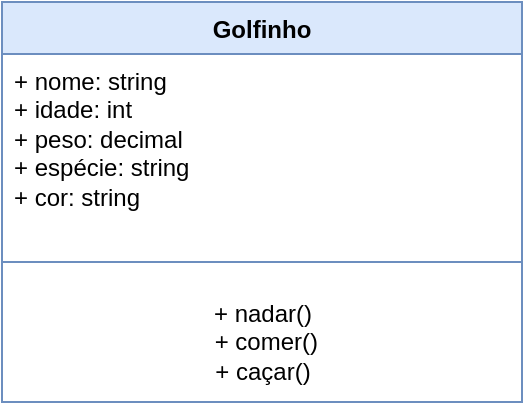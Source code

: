 <mxfile version="21.6.9" type="device">
  <diagram name="Página-1" id="NzWueQmZFCDX46-pHtz3">
    <mxGraphModel dx="1235" dy="675" grid="1" gridSize="10" guides="1" tooltips="1" connect="1" arrows="1" fold="1" page="1" pageScale="1" pageWidth="827" pageHeight="1169" math="0" shadow="0">
      <root>
        <mxCell id="0" />
        <mxCell id="1" parent="0" />
        <mxCell id="e3FiE91RJy4eAdPHZp9D-10" value="Golfinho" style="swimlane;fontStyle=1;align=center;verticalAlign=top;childLayout=stackLayout;horizontal=1;startSize=26;horizontalStack=0;resizeParent=1;resizeParentMax=0;resizeLast=0;collapsible=1;marginBottom=0;whiteSpace=wrap;html=1;fillColor=#dae8fc;strokeColor=#6c8ebf;" vertex="1" parent="1">
          <mxGeometry x="220" y="850" width="260" height="200" as="geometry" />
        </mxCell>
        <mxCell id="e3FiE91RJy4eAdPHZp9D-11" value="+ nome: string&lt;br&gt;+ idade: int&lt;br&gt;+ peso: decimal&lt;br&gt;+ espécie: string&lt;br&gt;+ cor: string" style="text;strokeColor=none;fillColor=none;align=left;verticalAlign=top;spacingLeft=4;spacingRight=4;overflow=hidden;rotatable=0;points=[[0,0.5],[1,0.5]];portConstraint=eastwest;whiteSpace=wrap;html=1;" vertex="1" parent="e3FiE91RJy4eAdPHZp9D-10">
          <mxGeometry y="26" width="260" height="94" as="geometry" />
        </mxCell>
        <mxCell id="e3FiE91RJy4eAdPHZp9D-12" value="" style="line;strokeWidth=1;fillColor=none;align=left;verticalAlign=middle;spacingTop=-1;spacingLeft=3;spacingRight=3;rotatable=0;labelPosition=right;points=[];portConstraint=eastwest;strokeColor=inherit;" vertex="1" parent="e3FiE91RJy4eAdPHZp9D-10">
          <mxGeometry y="120" width="260" height="20" as="geometry" />
        </mxCell>
        <mxCell id="e3FiE91RJy4eAdPHZp9D-21" value="+ nadar()&lt;br&gt;&amp;nbsp;+ comer()&lt;br&gt;+ caçar()" style="text;html=1;align=center;verticalAlign=middle;resizable=0;points=[];autosize=1;strokeColor=none;fillColor=none;rotation=0;" vertex="1" parent="e3FiE91RJy4eAdPHZp9D-10">
          <mxGeometry y="140" width="260" height="60" as="geometry" />
        </mxCell>
      </root>
    </mxGraphModel>
  </diagram>
</mxfile>
